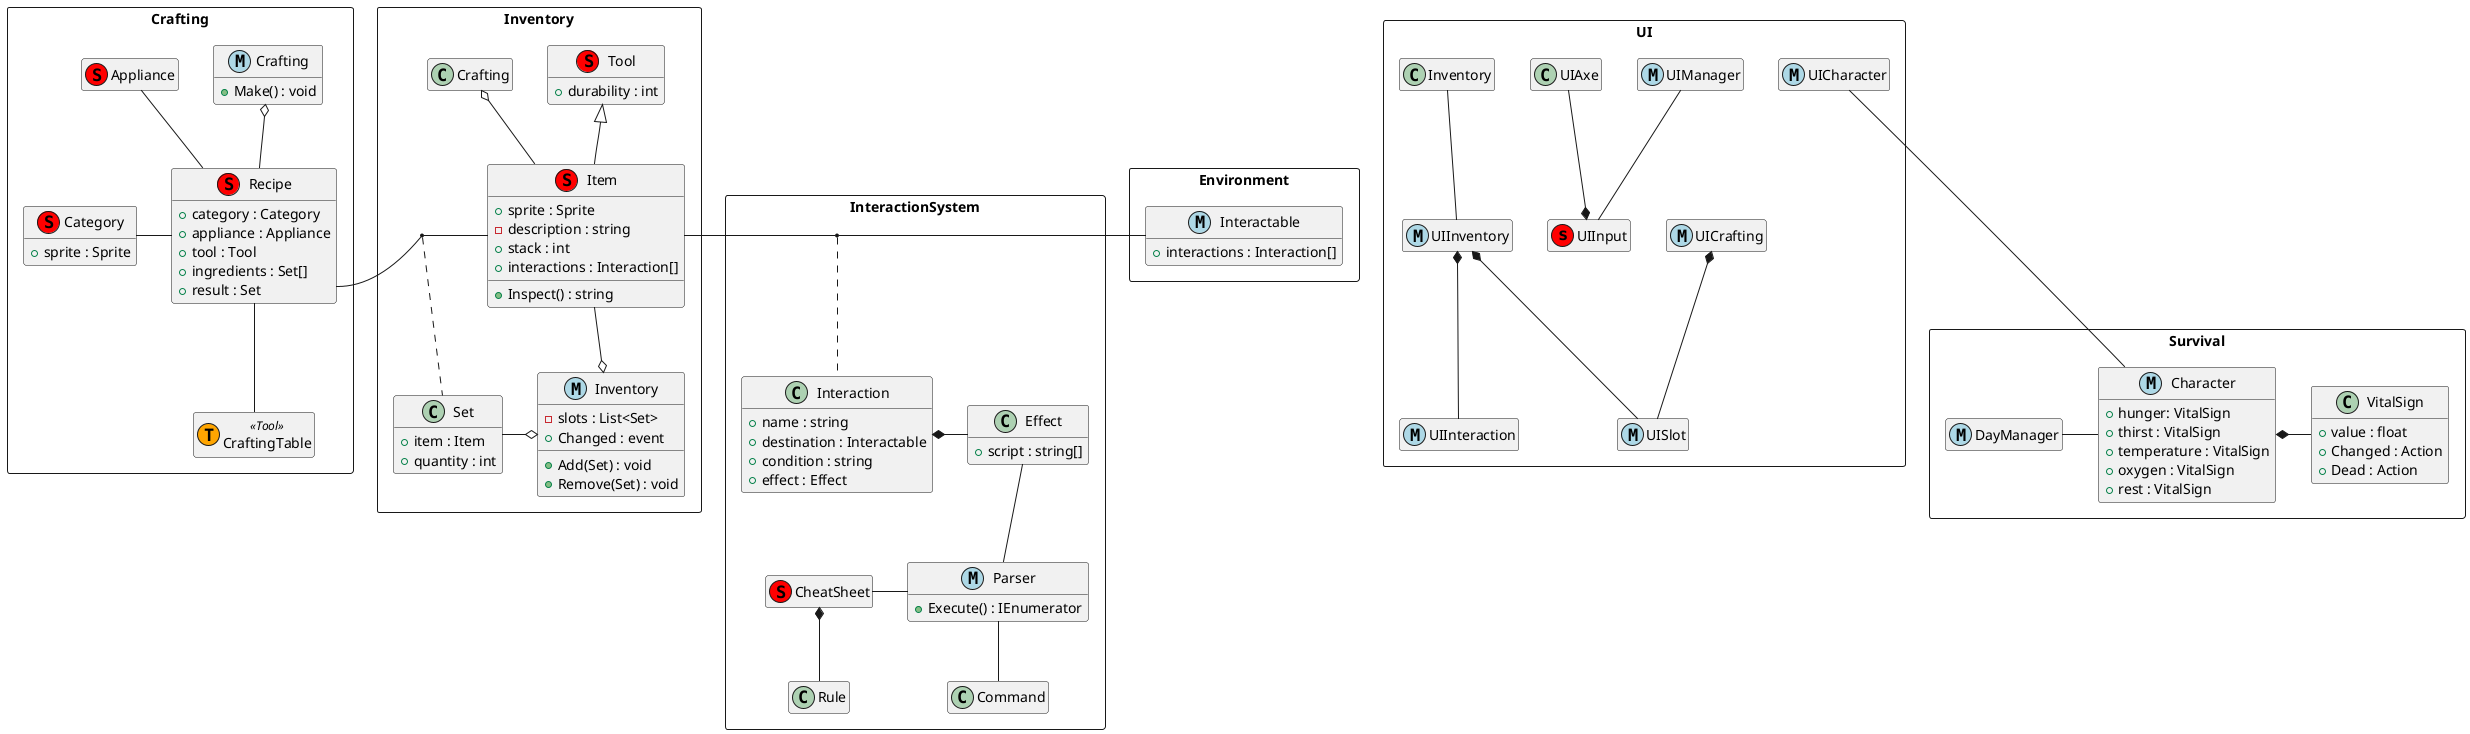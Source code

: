 @startuml

hide empty fields
hide empty methods
'hide <<Tool>>

package Crafting <<Rectangle>> {

    class CraftingTable <<(T, orange) Tool>>

    class Crafting <<(M, lightblue)>> { 
        + Make() : void
    }

    class Recipe <<(S, red)>> {
        + category : Category
        + appliance : Appliance
        + tool : Tool
        + ingredients : Set[]
        + result : Set
    }
                
    class Appliance <<(S, red)>>

    class Category <<(S, red)>> {
        + sprite : Sprite
    }
    
    Category - Recipe
    Appliance -- Recipe
    Recipe -- CraftingTable
    
    Crafting o-- Recipe
    
}

package Inventory <<Rectangle>> {

    class Tool <<(S, red)>> {
        + durability : int
    }

    class Set {
        + item : Item
        + quantity : int
    }
    
    class Item <<(S, red)>> {
        + sprite : Sprite
        - description : string    
        + stack : int
        + interactions : Interaction[]
        + Inspect() : string
    }
    
    class Inventory <<(M, lightblue)>> {
        - slots : List<Set>
        + Changed : event
        + Add(Set) : void
        + Remove(Set) : void
    }
    
    Recipe - Item
    (Recipe, Item) . Set
    Crafting o-- Item
    Tool <|-- Item
    Item --o Inventory
    Set -o Inventory    
}

package Environment <<Rectangle>> {

    class Interactable <<(M, lightblue)>> {
        + interactions : Interaction[]    
    }
    
}

package InteractionSystem <<Rectangle>> {

    class Interaction {
        + name : string
        + destination : Interactable
        + condition : string
        + effect : Effect
    }
    
    class Effect {
        + script : string[]
    }
    
    class Parser <<(M, lightblue)>> {
        + Execute() : IEnumerator
    }
    
    class Command
    
    class CheatSheet <<(S, red)>>
    class Rule
    
    Interaction *- Effect
    Effect -- Parser
    Parser -- Command
    CheatSheet - Parser
    CheatSheet *-- Rule
    
    Interactable - Item
    (Interactable, Item) . Interaction

}

package Survival <<Rectangle>> {

    class Character <<(M, lightblue)>> {
        + hunger: VitalSign
        + thirst : VitalSign
        + temperature : VitalSign
        + oxygen : VitalSign
        + rest : VitalSign
    }
    
    class VitalSign {
        + value : float
        + Changed : Action
        + Dead : Action
    }
    
    class DayManager <<(M, lightblue)>>

    DayManager - Character
    
    Character *- VitalSign

}

package UI <<Rectangle>> {

    class UICharacter <<(M, lightblue)>>
    class UIInventory <<(M, lightblue)>>
    class UICrafting <<(M, lightblue)>>
    class UISlot <<(M, lightblue)>>
    class UIInteraction <<(M, lightblue)>>       
    class UIManager <<(M, lightblue)>>   
    class UIInput <<(s, red)>>
    class UIAxe

    UIInventory *-- UISlot
    UIInventory *-- UIInteraction
    UICrafting *-- UISlot
    Inventory -- UIInventory
    UICharacter --- Character
    UIManager -- UIInput
    UIAxe --* UIInput
}

@enduml